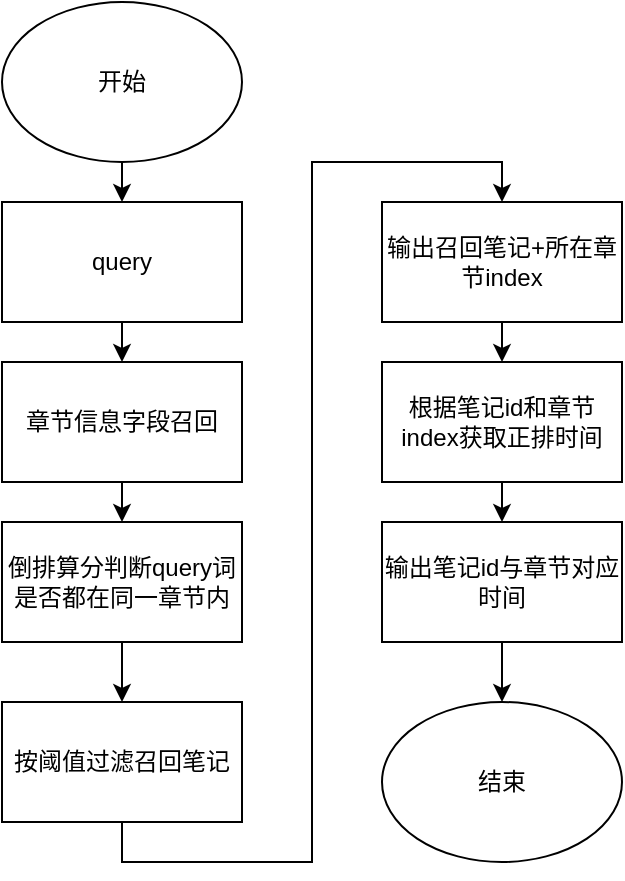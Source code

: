 <mxfile version="14.8.4" type="github">
  <diagram id="uqD9V3ikO-ROYdY2t3Fw" name="Page-1">
    <mxGraphModel dx="1169" dy="565" grid="1" gridSize="10" guides="1" tooltips="1" connect="1" arrows="1" fold="1" page="1" pageScale="1" pageWidth="827" pageHeight="1169" math="0" shadow="0">
      <root>
        <mxCell id="0" />
        <mxCell id="1" parent="0" />
        <mxCell id="psunrC6ihAXzlD8jciZN-12" style="edgeStyle=orthogonalEdgeStyle;rounded=0;orthogonalLoop=1;jettySize=auto;html=1;exitX=0.5;exitY=1;exitDx=0;exitDy=0;entryX=0.5;entryY=0;entryDx=0;entryDy=0;" edge="1" parent="1" source="psunrC6ihAXzlD8jciZN-2" target="psunrC6ihAXzlD8jciZN-6">
          <mxGeometry relative="1" as="geometry" />
        </mxCell>
        <mxCell id="psunrC6ihAXzlD8jciZN-2" value="开始" style="ellipse;whiteSpace=wrap;html=1;" vertex="1" parent="1">
          <mxGeometry x="210" y="20" width="120" height="80" as="geometry" />
        </mxCell>
        <mxCell id="psunrC6ihAXzlD8jciZN-14" style="edgeStyle=orthogonalEdgeStyle;rounded=0;orthogonalLoop=1;jettySize=auto;html=1;exitX=0.5;exitY=1;exitDx=0;exitDy=0;entryX=0.5;entryY=0;entryDx=0;entryDy=0;" edge="1" parent="1" source="psunrC6ihAXzlD8jciZN-3" target="psunrC6ihAXzlD8jciZN-4">
          <mxGeometry relative="1" as="geometry" />
        </mxCell>
        <mxCell id="psunrC6ihAXzlD8jciZN-3" value="章节信息字段召回" style="rounded=0;whiteSpace=wrap;html=1;" vertex="1" parent="1">
          <mxGeometry x="210" y="200" width="120" height="60" as="geometry" />
        </mxCell>
        <mxCell id="psunrC6ihAXzlD8jciZN-15" style="edgeStyle=orthogonalEdgeStyle;rounded=0;orthogonalLoop=1;jettySize=auto;html=1;exitX=0.5;exitY=1;exitDx=0;exitDy=0;entryX=0.5;entryY=0;entryDx=0;entryDy=0;" edge="1" parent="1" source="psunrC6ihAXzlD8jciZN-4" target="psunrC6ihAXzlD8jciZN-7">
          <mxGeometry relative="1" as="geometry" />
        </mxCell>
        <mxCell id="psunrC6ihAXzlD8jciZN-4" value="倒排算分判断query词是否都在同一章节内" style="rounded=0;whiteSpace=wrap;html=1;" vertex="1" parent="1">
          <mxGeometry x="210" y="280" width="120" height="60" as="geometry" />
        </mxCell>
        <mxCell id="psunrC6ihAXzlD8jciZN-13" style="edgeStyle=orthogonalEdgeStyle;rounded=0;orthogonalLoop=1;jettySize=auto;html=1;exitX=0.5;exitY=1;exitDx=0;exitDy=0;entryX=0.5;entryY=0;entryDx=0;entryDy=0;" edge="1" parent="1" source="psunrC6ihAXzlD8jciZN-6" target="psunrC6ihAXzlD8jciZN-3">
          <mxGeometry relative="1" as="geometry" />
        </mxCell>
        <mxCell id="psunrC6ihAXzlD8jciZN-6" value="query" style="rounded=0;whiteSpace=wrap;html=1;" vertex="1" parent="1">
          <mxGeometry x="210" y="120" width="120" height="60" as="geometry" />
        </mxCell>
        <mxCell id="psunrC6ihAXzlD8jciZN-16" style="edgeStyle=orthogonalEdgeStyle;rounded=0;orthogonalLoop=1;jettySize=auto;html=1;exitX=0.5;exitY=1;exitDx=0;exitDy=0;entryX=0.5;entryY=0;entryDx=0;entryDy=0;" edge="1" parent="1" source="psunrC6ihAXzlD8jciZN-7" target="psunrC6ihAXzlD8jciZN-8">
          <mxGeometry relative="1" as="geometry" />
        </mxCell>
        <mxCell id="psunrC6ihAXzlD8jciZN-7" value="按阈值过滤召回笔记" style="rounded=0;whiteSpace=wrap;html=1;" vertex="1" parent="1">
          <mxGeometry x="210" y="370" width="120" height="60" as="geometry" />
        </mxCell>
        <mxCell id="psunrC6ihAXzlD8jciZN-17" style="edgeStyle=orthogonalEdgeStyle;rounded=0;orthogonalLoop=1;jettySize=auto;html=1;exitX=0.5;exitY=1;exitDx=0;exitDy=0;entryX=0.5;entryY=0;entryDx=0;entryDy=0;" edge="1" parent="1" source="psunrC6ihAXzlD8jciZN-8" target="psunrC6ihAXzlD8jciZN-9">
          <mxGeometry relative="1" as="geometry" />
        </mxCell>
        <mxCell id="psunrC6ihAXzlD8jciZN-8" value="输出召回笔记+所在章节index" style="rounded=0;whiteSpace=wrap;html=1;" vertex="1" parent="1">
          <mxGeometry x="400" y="120" width="120" height="60" as="geometry" />
        </mxCell>
        <mxCell id="psunrC6ihAXzlD8jciZN-18" style="edgeStyle=orthogonalEdgeStyle;rounded=0;orthogonalLoop=1;jettySize=auto;html=1;exitX=0.5;exitY=1;exitDx=0;exitDy=0;entryX=0.5;entryY=0;entryDx=0;entryDy=0;" edge="1" parent="1" source="psunrC6ihAXzlD8jciZN-9" target="psunrC6ihAXzlD8jciZN-10">
          <mxGeometry relative="1" as="geometry" />
        </mxCell>
        <mxCell id="psunrC6ihAXzlD8jciZN-9" value="根据笔记id和章节index获取正排时间" style="rounded=0;whiteSpace=wrap;html=1;" vertex="1" parent="1">
          <mxGeometry x="400" y="200" width="120" height="60" as="geometry" />
        </mxCell>
        <mxCell id="psunrC6ihAXzlD8jciZN-19" style="edgeStyle=orthogonalEdgeStyle;rounded=0;orthogonalLoop=1;jettySize=auto;html=1;exitX=0.5;exitY=1;exitDx=0;exitDy=0;entryX=0.5;entryY=0;entryDx=0;entryDy=0;" edge="1" parent="1" source="psunrC6ihAXzlD8jciZN-10" target="psunrC6ihAXzlD8jciZN-11">
          <mxGeometry relative="1" as="geometry" />
        </mxCell>
        <mxCell id="psunrC6ihAXzlD8jciZN-10" value="输出笔记id与章节对应时间" style="rounded=0;whiteSpace=wrap;html=1;" vertex="1" parent="1">
          <mxGeometry x="400" y="280" width="120" height="60" as="geometry" />
        </mxCell>
        <mxCell id="psunrC6ihAXzlD8jciZN-11" value="结束" style="ellipse;whiteSpace=wrap;html=1;" vertex="1" parent="1">
          <mxGeometry x="400" y="370" width="120" height="80" as="geometry" />
        </mxCell>
      </root>
    </mxGraphModel>
  </diagram>
</mxfile>
